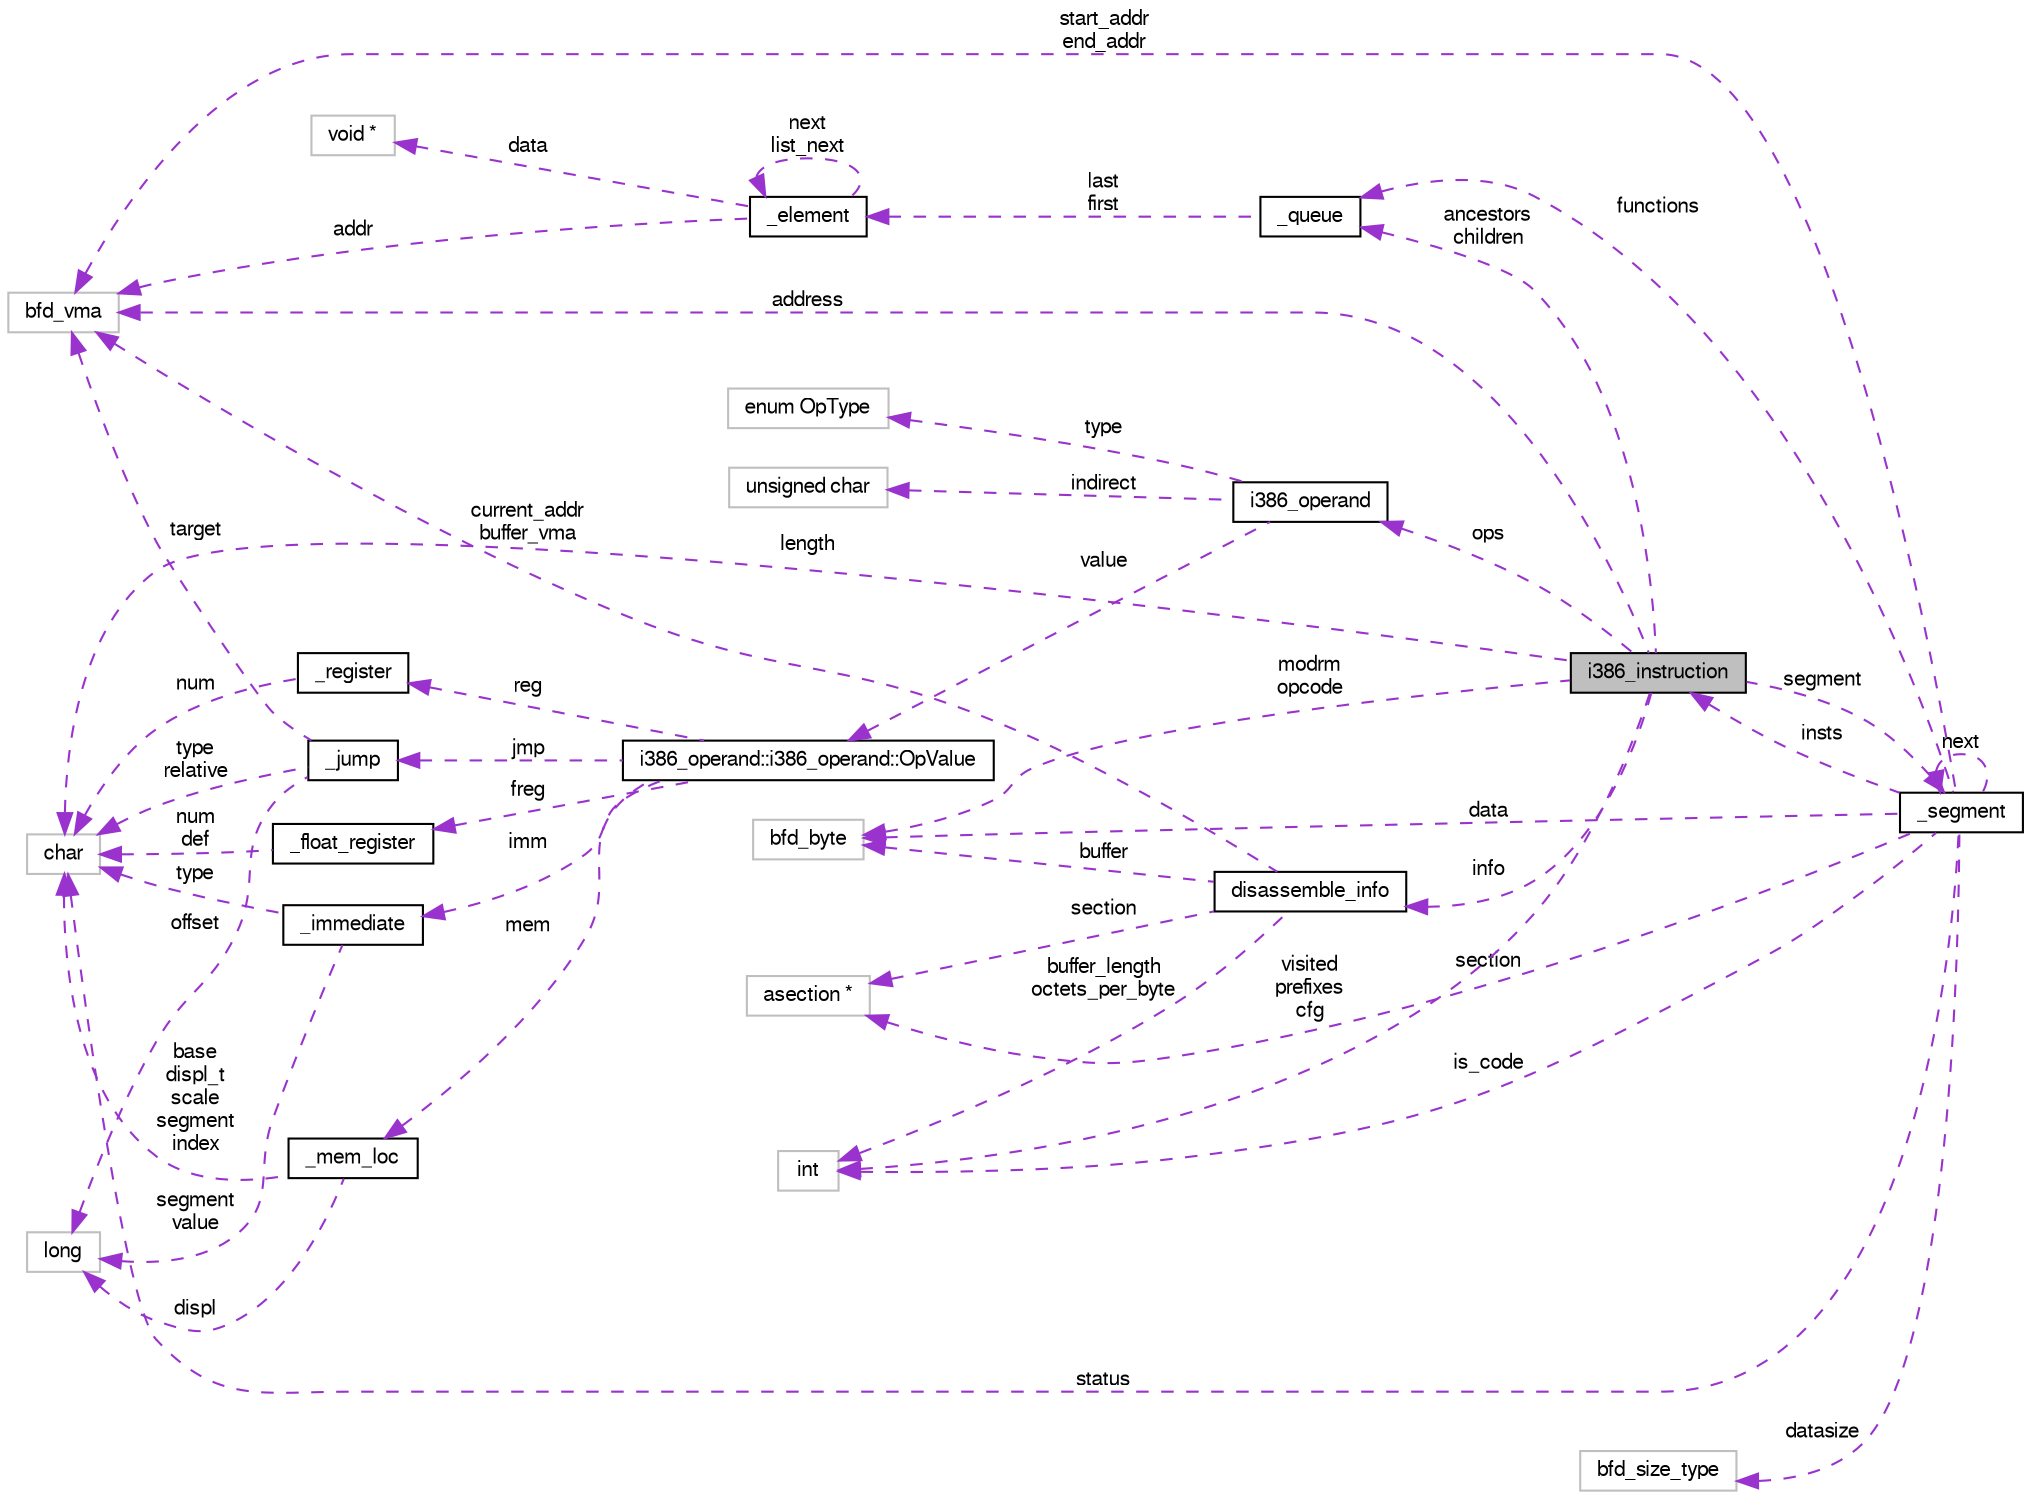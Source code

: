 digraph G
{
  bgcolor="transparent";
  edge [fontname="FreeSans",fontsize="10",labelfontname="FreeSans",labelfontsize="10"];
  node [fontname="FreeSans",fontsize="10",shape=record];
  rankdir=LR;
  Node1 [label="i386_instruction",height=0.2,width=0.4,color="black", fillcolor="grey75", style="filled" fontcolor="black"];
  Node2 -> Node1 [dir=back,color="darkorchid3",fontsize="10",style="dashed",label="ancestors\nchildren",fontname="FreeSans"];
  Node2 [label="_queue",height=0.2,width=0.4,color="black",URL="$struct__queue.html"];
  Node3 -> Node2 [dir=back,color="darkorchid3",fontsize="10",style="dashed",label="last\nfirst",fontname="FreeSans"];
  Node3 [label="_element",height=0.2,width=0.4,color="black",URL="$struct__element.html"];
  Node3 -> Node3 [dir=back,color="darkorchid3",fontsize="10",style="dashed",label="next\nlist_next",fontname="FreeSans"];
  Node4 -> Node3 [dir=back,color="darkorchid3",fontsize="10",style="dashed",label="addr",fontname="FreeSans"];
  Node4 [label="bfd_vma",height=0.2,width=0.4,color="grey75"];
  Node5 -> Node3 [dir=back,color="darkorchid3",fontsize="10",style="dashed",label="data",fontname="FreeSans"];
  Node5 [label="void *",height=0.2,width=0.4,color="grey75"];
  Node6 -> Node1 [dir=back,color="darkorchid3",fontsize="10",style="dashed",label="length",fontname="FreeSans"];
  Node6 [label="char",height=0.2,width=0.4,color="grey75"];
  Node7 -> Node1 [dir=back,color="darkorchid3",fontsize="10",style="dashed",label="modrm\nopcode",fontname="FreeSans"];
  Node7 [label="bfd_byte",height=0.2,width=0.4,color="grey75"];
  Node8 -> Node1 [dir=back,color="darkorchid3",fontsize="10",style="dashed",label="segment",fontname="FreeSans"];
  Node8 [label="_segment",height=0.2,width=0.4,color="black",URL="$struct__segment.html"];
  Node1 -> Node8 [dir=back,color="darkorchid3",fontsize="10",style="dashed",label="insts",fontname="FreeSans"];
  Node2 -> Node8 [dir=back,color="darkorchid3",fontsize="10",style="dashed",label="functions",fontname="FreeSans"];
  Node6 -> Node8 [dir=back,color="darkorchid3",fontsize="10",style="dashed",label="status",fontname="FreeSans"];
  Node9 -> Node8 [dir=back,color="darkorchid3",fontsize="10",style="dashed",label="section",fontname="FreeSans"];
  Node9 [label="asection *",height=0.2,width=0.4,color="grey75"];
  Node7 -> Node8 [dir=back,color="darkorchid3",fontsize="10",style="dashed",label="data",fontname="FreeSans"];
  Node8 -> Node8 [dir=back,color="darkorchid3",fontsize="10",style="dashed",label="next",fontname="FreeSans"];
  Node10 -> Node8 [dir=back,color="darkorchid3",fontsize="10",style="dashed",label="is_code",fontname="FreeSans"];
  Node10 [label="int",height=0.2,width=0.4,color="grey75"];
  Node4 -> Node8 [dir=back,color="darkorchid3",fontsize="10",style="dashed",label="start_addr\nend_addr",fontname="FreeSans"];
  Node11 -> Node8 [dir=back,color="darkorchid3",fontsize="10",style="dashed",label="datasize",fontname="FreeSans"];
  Node11 [label="bfd_size_type",height=0.2,width=0.4,color="grey75"];
  Node10 -> Node1 [dir=back,color="darkorchid3",fontsize="10",style="dashed",label="visited\nprefixes\ncfg",fontname="FreeSans"];
  Node4 -> Node1 [dir=back,color="darkorchid3",fontsize="10",style="dashed",label="address",fontname="FreeSans"];
  Node12 -> Node1 [dir=back,color="darkorchid3",fontsize="10",style="dashed",label="ops",fontname="FreeSans"];
  Node12 [label="i386_operand",height=0.2,width=0.4,color="black",URL="$structi386__operand.html"];
  Node13 -> Node12 [dir=back,color="darkorchid3",fontsize="10",style="dashed",label="indirect",fontname="FreeSans"];
  Node13 [label="unsigned char",height=0.2,width=0.4,color="grey75"];
  Node14 -> Node12 [dir=back,color="darkorchid3",fontsize="10",style="dashed",label="value",fontname="FreeSans"];
  Node14 [label="i386_operand::i386_operand::OpValue",height=0.2,width=0.4,color="black",URL="$unioni386__operand_1_1OpValue.html"];
  Node15 -> Node14 [dir=back,color="darkorchid3",fontsize="10",style="dashed",label="freg",fontname="FreeSans"];
  Node15 [label="_float_register",height=0.2,width=0.4,color="black",URL="$struct__float__register.html"];
  Node6 -> Node15 [dir=back,color="darkorchid3",fontsize="10",style="dashed",label="num\ndef",fontname="FreeSans"];
  Node16 -> Node14 [dir=back,color="darkorchid3",fontsize="10",style="dashed",label="jmp",fontname="FreeSans"];
  Node16 [label="_jump",height=0.2,width=0.4,color="black",URL="$struct__jump.html"];
  Node6 -> Node16 [dir=back,color="darkorchid3",fontsize="10",style="dashed",label="type\nrelative",fontname="FreeSans"];
  Node4 -> Node16 [dir=back,color="darkorchid3",fontsize="10",style="dashed",label="target",fontname="FreeSans"];
  Node17 -> Node16 [dir=back,color="darkorchid3",fontsize="10",style="dashed",label="offset",fontname="FreeSans"];
  Node17 [label="long",height=0.2,width=0.4,color="grey75"];
  Node18 -> Node14 [dir=back,color="darkorchid3",fontsize="10",style="dashed",label="mem",fontname="FreeSans"];
  Node18 [label="_mem_loc",height=0.2,width=0.4,color="black",URL="$struct__mem__loc.html"];
  Node6 -> Node18 [dir=back,color="darkorchid3",fontsize="10",style="dashed",label="base\ndispl_t\nscale\nsegment\nindex",fontname="FreeSans"];
  Node17 -> Node18 [dir=back,color="darkorchid3",fontsize="10",style="dashed",label="displ",fontname="FreeSans"];
  Node19 -> Node14 [dir=back,color="darkorchid3",fontsize="10",style="dashed",label="imm",fontname="FreeSans"];
  Node19 [label="_immediate",height=0.2,width=0.4,color="black",URL="$struct__immediate.html"];
  Node6 -> Node19 [dir=back,color="darkorchid3",fontsize="10",style="dashed",label="type",fontname="FreeSans"];
  Node17 -> Node19 [dir=back,color="darkorchid3",fontsize="10",style="dashed",label="segment\nvalue",fontname="FreeSans"];
  Node20 -> Node14 [dir=back,color="darkorchid3",fontsize="10",style="dashed",label="reg",fontname="FreeSans"];
  Node20 [label="_register",height=0.2,width=0.4,color="black",URL="$struct__register.html"];
  Node6 -> Node20 [dir=back,color="darkorchid3",fontsize="10",style="dashed",label="num",fontname="FreeSans"];
  Node21 -> Node12 [dir=back,color="darkorchid3",fontsize="10",style="dashed",label="type",fontname="FreeSans"];
  Node21 [label="enum OpType",height=0.2,width=0.4,color="grey75"];
  Node22 -> Node1 [dir=back,color="darkorchid3",fontsize="10",style="dashed",label="info",fontname="FreeSans"];
  Node22 [label="disassemble_info",height=0.2,width=0.4,color="black",URL="$structdisassemble__info.html"];
  Node9 -> Node22 [dir=back,color="darkorchid3",fontsize="10",style="dashed",label="section",fontname="FreeSans"];
  Node7 -> Node22 [dir=back,color="darkorchid3",fontsize="10",style="dashed",label="buffer",fontname="FreeSans"];
  Node10 -> Node22 [dir=back,color="darkorchid3",fontsize="10",style="dashed",label="buffer_length\noctets_per_byte",fontname="FreeSans"];
  Node4 -> Node22 [dir=back,color="darkorchid3",fontsize="10",style="dashed",label="current_addr\nbuffer_vma",fontname="FreeSans"];
}

